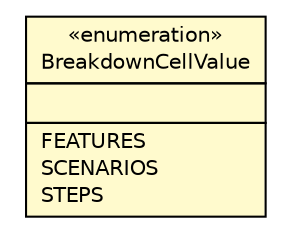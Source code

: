 #!/usr/local/bin/dot
#
# Class diagram 
# Generated by UMLGraph version R5_6 (http://www.umlgraph.org/)
#

digraph G {
	edge [fontname="Helvetica",fontsize=10,labelfontname="Helvetica",labelfontsize=10];
	node [fontname="Helvetica",fontsize=10,shape=plaintext];
	nodesep=0.25;
	ranksep=0.5;
	// com.github.mkolisnyk.cucumber.reporting.types.breakdown.BreakdownCellValue
	c2856 [label=<<table title="com.github.mkolisnyk.cucumber.reporting.types.breakdown.BreakdownCellValue" border="0" cellborder="1" cellspacing="0" cellpadding="2" port="p" bgcolor="lemonChiffon" href="./BreakdownCellValue.html">
		<tr><td><table border="0" cellspacing="0" cellpadding="1">
<tr><td align="center" balign="center"> &#171;enumeration&#187; </td></tr>
<tr><td align="center" balign="center"> BreakdownCellValue </td></tr>
		</table></td></tr>
		<tr><td><table border="0" cellspacing="0" cellpadding="1">
<tr><td align="left" balign="left">  </td></tr>
		</table></td></tr>
		<tr><td><table border="0" cellspacing="0" cellpadding="1">
<tr><td align="left" balign="left"> FEATURES </td></tr>
<tr><td align="left" balign="left"> SCENARIOS </td></tr>
<tr><td align="left" balign="left"> STEPS </td></tr>
		</table></td></tr>
		</table>>, URL="./BreakdownCellValue.html", fontname="Helvetica", fontcolor="black", fontsize=10.0];
}


